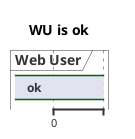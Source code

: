 {
  "sha1": "m39iv0nlyzed4k3rgqxijttj29x8mfa",
  "insertion": {
    "when": "2024-06-03T18:59:34.817Z",
    "url": "https://github.com/plantuml/plantuml/issues/1708",
    "user": "plantuml@gmail.com"
  }
}
@startuml
title WU is ok
concise "Web User" as WU
WU is ok
@enduml
